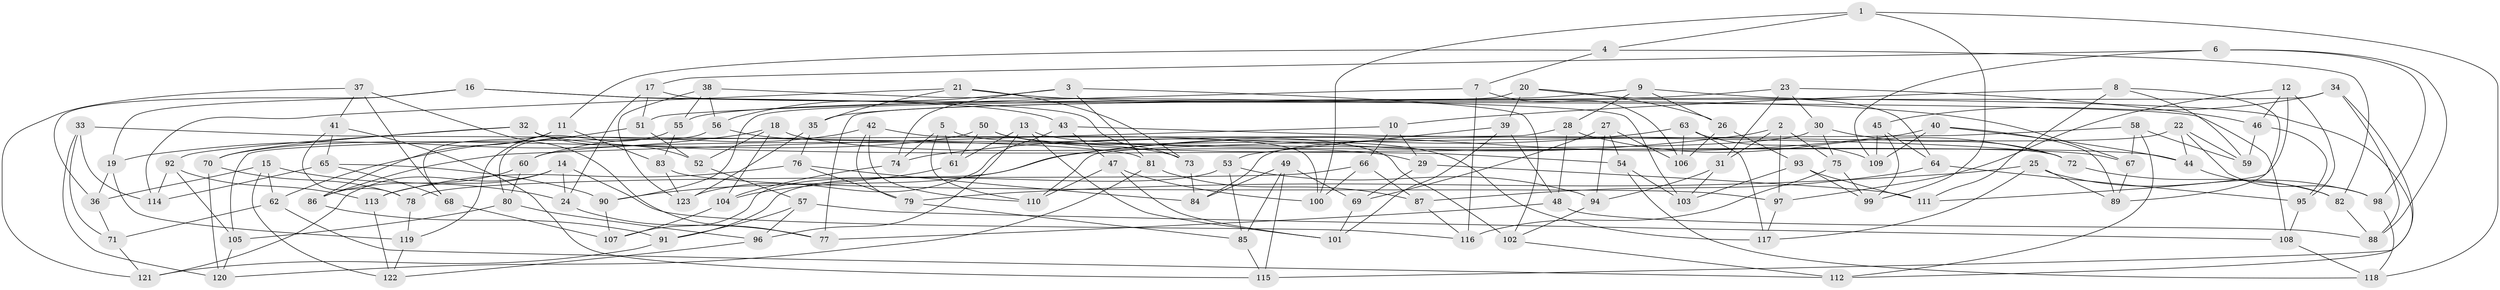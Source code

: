 // coarse degree distribution, {8: 0.08196721311475409, 4: 0.4918032786885246, 9: 0.03278688524590164, 12: 0.03278688524590164, 5: 0.04918032786885246, 7: 0.01639344262295082, 10: 0.04918032786885246, 6: 0.19672131147540983, 13: 0.01639344262295082, 3: 0.01639344262295082, 14: 0.01639344262295082}
// Generated by graph-tools (version 1.1) at 2025/20/03/04/25 18:20:43]
// undirected, 123 vertices, 246 edges
graph export_dot {
graph [start="1"]
  node [color=gray90,style=filled];
  1;
  2;
  3;
  4;
  5;
  6;
  7;
  8;
  9;
  10;
  11;
  12;
  13;
  14;
  15;
  16;
  17;
  18;
  19;
  20;
  21;
  22;
  23;
  24;
  25;
  26;
  27;
  28;
  29;
  30;
  31;
  32;
  33;
  34;
  35;
  36;
  37;
  38;
  39;
  40;
  41;
  42;
  43;
  44;
  45;
  46;
  47;
  48;
  49;
  50;
  51;
  52;
  53;
  54;
  55;
  56;
  57;
  58;
  59;
  60;
  61;
  62;
  63;
  64;
  65;
  66;
  67;
  68;
  69;
  70;
  71;
  72;
  73;
  74;
  75;
  76;
  77;
  78;
  79;
  80;
  81;
  82;
  83;
  84;
  85;
  86;
  87;
  88;
  89;
  90;
  91;
  92;
  93;
  94;
  95;
  96;
  97;
  98;
  99;
  100;
  101;
  102;
  103;
  104;
  105;
  106;
  107;
  108;
  109;
  110;
  111;
  112;
  113;
  114;
  115;
  116;
  117;
  118;
  119;
  120;
  121;
  122;
  123;
  1 -- 4;
  1 -- 99;
  1 -- 118;
  1 -- 100;
  2 -- 74;
  2 -- 75;
  2 -- 31;
  2 -- 97;
  3 -- 81;
  3 -- 102;
  3 -- 56;
  3 -- 74;
  4 -- 82;
  4 -- 11;
  4 -- 7;
  5 -- 102;
  5 -- 74;
  5 -- 110;
  5 -- 61;
  6 -- 17;
  6 -- 109;
  6 -- 88;
  6 -- 98;
  7 -- 116;
  7 -- 51;
  7 -- 106;
  8 -- 111;
  8 -- 89;
  8 -- 59;
  8 -- 10;
  9 -- 112;
  9 -- 26;
  9 -- 55;
  9 -- 28;
  10 -- 86;
  10 -- 66;
  10 -- 29;
  11 -- 86;
  11 -- 68;
  11 -- 83;
  12 -- 111;
  12 -- 97;
  12 -- 46;
  12 -- 95;
  13 -- 61;
  13 -- 44;
  13 -- 96;
  13 -- 101;
  14 -- 121;
  14 -- 113;
  14 -- 116;
  14 -- 24;
  15 -- 122;
  15 -- 62;
  15 -- 36;
  15 -- 24;
  16 -- 36;
  16 -- 43;
  16 -- 73;
  16 -- 19;
  17 -- 108;
  17 -- 24;
  17 -- 51;
  18 -- 19;
  18 -- 29;
  18 -- 104;
  18 -- 52;
  19 -- 119;
  19 -- 36;
  20 -- 26;
  20 -- 64;
  20 -- 39;
  20 -- 90;
  21 -- 114;
  21 -- 67;
  21 -- 73;
  21 -- 35;
  22 -- 59;
  22 -- 84;
  22 -- 98;
  22 -- 44;
  23 -- 35;
  23 -- 31;
  23 -- 46;
  23 -- 30;
  24 -- 77;
  25 -- 117;
  25 -- 79;
  25 -- 98;
  25 -- 89;
  26 -- 106;
  26 -- 93;
  27 -- 106;
  27 -- 94;
  27 -- 69;
  27 -- 54;
  28 -- 105;
  28 -- 48;
  28 -- 72;
  29 -- 69;
  29 -- 111;
  30 -- 75;
  30 -- 60;
  30 -- 72;
  31 -- 103;
  31 -- 94;
  32 -- 70;
  32 -- 92;
  32 -- 67;
  32 -- 52;
  33 -- 120;
  33 -- 71;
  33 -- 81;
  33 -- 114;
  34 -- 88;
  34 -- 115;
  34 -- 77;
  34 -- 45;
  35 -- 76;
  35 -- 123;
  36 -- 71;
  37 -- 121;
  37 -- 77;
  37 -- 68;
  37 -- 41;
  38 -- 55;
  38 -- 123;
  38 -- 103;
  38 -- 56;
  39 -- 53;
  39 -- 101;
  39 -- 48;
  40 -- 104;
  40 -- 89;
  40 -- 109;
  40 -- 44;
  41 -- 78;
  41 -- 65;
  41 -- 115;
  42 -- 110;
  42 -- 60;
  42 -- 100;
  42 -- 79;
  43 -- 72;
  43 -- 123;
  43 -- 47;
  44 -- 82;
  45 -- 99;
  45 -- 109;
  45 -- 64;
  46 -- 59;
  46 -- 95;
  47 -- 101;
  47 -- 100;
  47 -- 110;
  48 -- 77;
  48 -- 88;
  49 -- 84;
  49 -- 115;
  49 -- 85;
  49 -- 69;
  50 -- 61;
  50 -- 54;
  50 -- 70;
  50 -- 117;
  51 -- 62;
  51 -- 52;
  52 -- 57;
  53 -- 94;
  53 -- 91;
  53 -- 85;
  54 -- 103;
  54 -- 118;
  55 -- 83;
  55 -- 119;
  56 -- 80;
  56 -- 73;
  57 -- 91;
  57 -- 108;
  57 -- 96;
  58 -- 112;
  58 -- 59;
  58 -- 67;
  58 -- 110;
  60 -- 86;
  60 -- 80;
  61 -- 90;
  62 -- 112;
  62 -- 71;
  63 -- 109;
  63 -- 106;
  63 -- 117;
  63 -- 107;
  64 -- 95;
  64 -- 87;
  65 -- 90;
  65 -- 68;
  65 -- 114;
  66 -- 87;
  66 -- 78;
  66 -- 100;
  67 -- 89;
  68 -- 107;
  69 -- 101;
  70 -- 120;
  70 -- 78;
  71 -- 121;
  72 -- 82;
  73 -- 84;
  74 -- 104;
  75 -- 99;
  75 -- 116;
  76 -- 113;
  76 -- 79;
  76 -- 84;
  78 -- 119;
  79 -- 85;
  80 -- 96;
  80 -- 105;
  81 -- 87;
  81 -- 120;
  82 -- 88;
  83 -- 97;
  83 -- 123;
  85 -- 115;
  86 -- 91;
  87 -- 116;
  90 -- 107;
  91 -- 121;
  92 -- 105;
  92 -- 113;
  92 -- 114;
  93 -- 111;
  93 -- 99;
  93 -- 103;
  94 -- 102;
  95 -- 108;
  96 -- 122;
  97 -- 117;
  98 -- 118;
  102 -- 112;
  104 -- 107;
  105 -- 120;
  108 -- 118;
  113 -- 122;
  119 -- 122;
}
